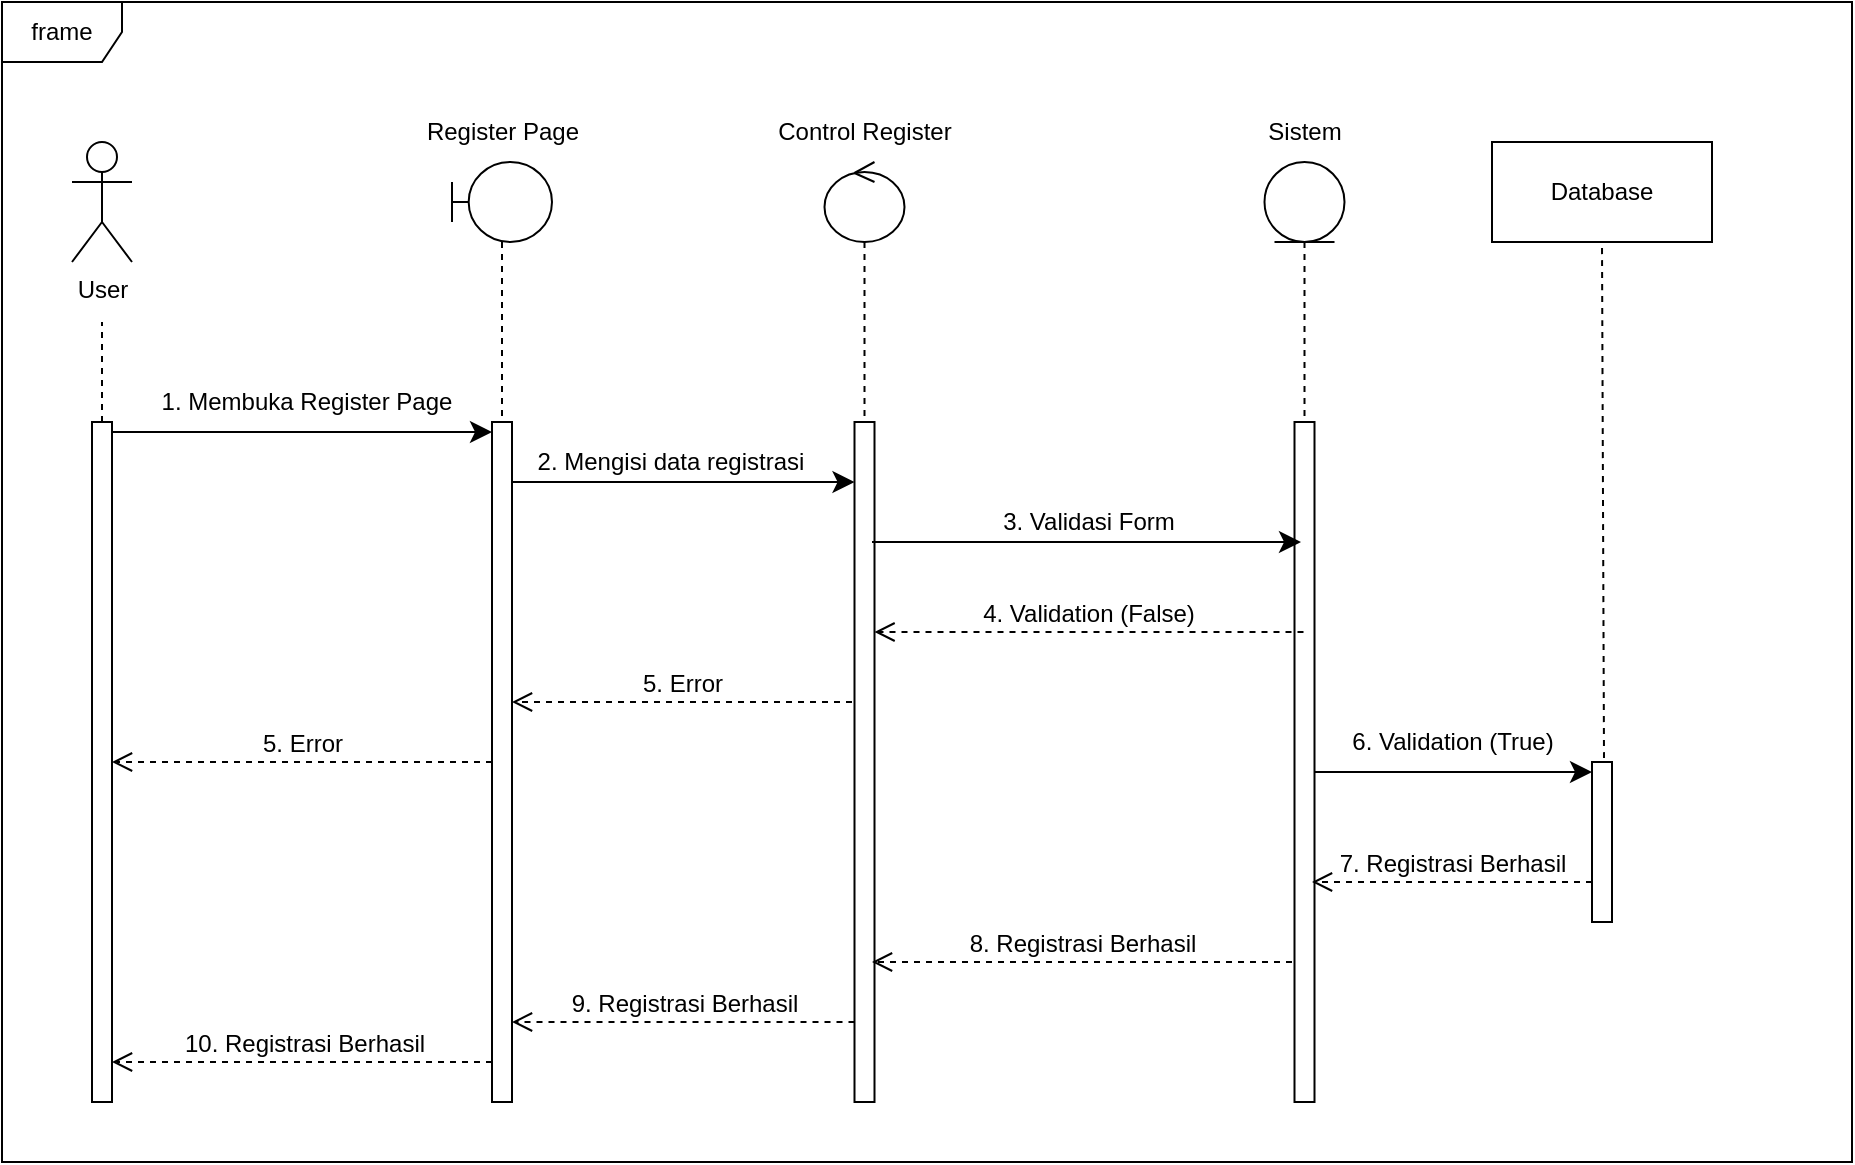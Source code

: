 <mxfile version="26.1.1">
  <diagram name="Page-1" id="TAQnq3kzfneEbVBHUY5p">
    <mxGraphModel dx="464" dy="823" grid="1" gridSize="10" guides="1" tooltips="1" connect="1" arrows="1" fold="1" page="1" pageScale="1" pageWidth="850" pageHeight="1100" math="0" shadow="0">
      <root>
        <mxCell id="0" />
        <mxCell id="1" parent="0" />
        <mxCell id="iQeLM1-3DoPmlmmyjXH5-2" value="frame" style="shape=umlFrame;whiteSpace=wrap;html=1;pointerEvents=0;" parent="1" vertex="1">
          <mxGeometry x="5" y="110" width="925" height="580" as="geometry" />
        </mxCell>
        <mxCell id="iQeLM1-3DoPmlmmyjXH5-3" value="User" style="shape=umlActor;verticalLabelPosition=bottom;verticalAlign=top;html=1;" parent="1" vertex="1">
          <mxGeometry x="40" y="180" width="30" height="60" as="geometry" />
        </mxCell>
        <mxCell id="iOsQXkImb65fX7CqrOVJ-7" style="edgeStyle=none;curved=0;rounded=0;orthogonalLoop=1;jettySize=auto;html=1;exitX=1;exitY=0;exitDx=0;exitDy=5;exitPerimeter=0;fontSize=12;startSize=8;endSize=8;" edge="1" parent="1" source="iQeLM1-3DoPmlmmyjXH5-4" target="iOsQXkImb65fX7CqrOVJ-1">
          <mxGeometry relative="1" as="geometry" />
        </mxCell>
        <mxCell id="iOsQXkImb65fX7CqrOVJ-8" value="1. Membuka Register Page" style="edgeLabel;html=1;align=center;verticalAlign=middle;resizable=0;points=[];fontSize=12;" vertex="1" connectable="0" parent="iOsQXkImb65fX7CqrOVJ-7">
          <mxGeometry x="0.018" y="-2" relative="1" as="geometry">
            <mxPoint y="-17" as="offset" />
          </mxGeometry>
        </mxCell>
        <mxCell id="iQeLM1-3DoPmlmmyjXH5-4" value="" style="html=1;points=[[0,0,0,0,5],[0,1,0,0,-5],[1,0,0,0,5],[1,1,0,0,-5]];perimeter=orthogonalPerimeter;outlineConnect=0;targetShapes=umlLifeline;portConstraint=eastwest;newEdgeStyle={&quot;curved&quot;:0,&quot;rounded&quot;:0};" parent="1" vertex="1">
          <mxGeometry x="50" y="320" width="10" height="340" as="geometry" />
        </mxCell>
        <mxCell id="iQeLM1-3DoPmlmmyjXH5-5" value="" style="endArrow=none;dashed=1;html=1;rounded=0;" parent="1" source="iQeLM1-3DoPmlmmyjXH5-4" edge="1">
          <mxGeometry width="50" height="50" relative="1" as="geometry">
            <mxPoint x="50" y="350" as="sourcePoint" />
            <mxPoint x="55" y="270" as="targetPoint" />
          </mxGeometry>
        </mxCell>
        <mxCell id="iQeLM1-3DoPmlmmyjXH5-12" value="" style="shape=umlLifeline;perimeter=lifelinePerimeter;whiteSpace=wrap;html=1;container=1;dropTarget=0;collapsible=0;recursiveResize=0;outlineConnect=0;portConstraint=eastwest;newEdgeStyle={&quot;curved&quot;:0,&quot;rounded&quot;:0};participant=umlBoundary;" parent="1" vertex="1">
          <mxGeometry x="230" y="190" width="50" height="420" as="geometry" />
        </mxCell>
        <mxCell id="iOsQXkImb65fX7CqrOVJ-1" value="" style="html=1;points=[[0,0,0,0,5],[0,1,0,0,-5],[1,0,0,0,5],[1,1,0,0,-5]];perimeter=orthogonalPerimeter;outlineConnect=0;targetShapes=umlLifeline;portConstraint=eastwest;newEdgeStyle={&quot;curved&quot;:0,&quot;rounded&quot;:0};" vertex="1" parent="iQeLM1-3DoPmlmmyjXH5-12">
          <mxGeometry x="20" y="130" width="10" height="340" as="geometry" />
        </mxCell>
        <mxCell id="iQeLM1-3DoPmlmmyjXH5-13" value="" style="shape=umlLifeline;perimeter=lifelinePerimeter;whiteSpace=wrap;html=1;container=1;dropTarget=0;collapsible=0;recursiveResize=0;outlineConnect=0;portConstraint=eastwest;newEdgeStyle={&quot;curved&quot;:0,&quot;rounded&quot;:0};participant=umlControl;" parent="1" vertex="1">
          <mxGeometry x="416.25" y="190" width="40" height="470" as="geometry" />
        </mxCell>
        <mxCell id="iOsQXkImb65fX7CqrOVJ-2" value="" style="html=1;points=[[0,0,0,0,5],[0,1,0,0,-5],[1,0,0,0,5],[1,1,0,0,-5]];perimeter=orthogonalPerimeter;outlineConnect=0;targetShapes=umlLifeline;portConstraint=eastwest;newEdgeStyle={&quot;curved&quot;:0,&quot;rounded&quot;:0};" vertex="1" parent="iQeLM1-3DoPmlmmyjXH5-13">
          <mxGeometry x="15" y="130" width="10" height="340" as="geometry" />
        </mxCell>
        <mxCell id="iQeLM1-3DoPmlmmyjXH5-15" value="" style="shape=umlLifeline;perimeter=lifelinePerimeter;whiteSpace=wrap;html=1;container=1;dropTarget=0;collapsible=0;recursiveResize=0;outlineConnect=0;portConstraint=eastwest;newEdgeStyle={&quot;curved&quot;:0,&quot;rounded&quot;:0};participant=umlEntity;" parent="1" vertex="1">
          <mxGeometry x="636.25" y="190" width="40" height="470" as="geometry" />
        </mxCell>
        <mxCell id="iOsQXkImb65fX7CqrOVJ-3" value="" style="html=1;points=[[0,0,0,0,5],[0,1,0,0,-5],[1,0,0,0,5],[1,1,0,0,-5]];perimeter=orthogonalPerimeter;outlineConnect=0;targetShapes=umlLifeline;portConstraint=eastwest;newEdgeStyle={&quot;curved&quot;:0,&quot;rounded&quot;:0};" vertex="1" parent="iQeLM1-3DoPmlmmyjXH5-15">
          <mxGeometry x="15" y="130" width="10" height="340" as="geometry" />
        </mxCell>
        <mxCell id="iOsQXkImb65fX7CqrOVJ-4" value="Register Page" style="text;html=1;align=center;verticalAlign=middle;whiteSpace=wrap;rounded=0;" vertex="1" parent="1">
          <mxGeometry x="212.5" y="160" width="85" height="30" as="geometry" />
        </mxCell>
        <mxCell id="iOsQXkImb65fX7CqrOVJ-5" value="Control Register" style="text;html=1;align=center;verticalAlign=middle;whiteSpace=wrap;rounded=0;" vertex="1" parent="1">
          <mxGeometry x="390" y="160" width="92.5" height="30" as="geometry" />
        </mxCell>
        <mxCell id="iOsQXkImb65fX7CqrOVJ-6" value="Sistem" style="text;html=1;align=center;verticalAlign=middle;whiteSpace=wrap;rounded=0;" vertex="1" parent="1">
          <mxGeometry x="610" y="160" width="92.5" height="30" as="geometry" />
        </mxCell>
        <mxCell id="iOsQXkImb65fX7CqrOVJ-9" style="edgeStyle=none;curved=0;rounded=0;orthogonalLoop=1;jettySize=auto;html=1;exitX=1;exitY=0;exitDx=0;exitDy=5;exitPerimeter=0;fontSize=12;startSize=8;endSize=8;" edge="1" parent="1">
          <mxGeometry relative="1" as="geometry">
            <mxPoint x="260" y="350" as="sourcePoint" />
            <mxPoint x="431.25" y="350" as="targetPoint" />
          </mxGeometry>
        </mxCell>
        <mxCell id="iOsQXkImb65fX7CqrOVJ-10" value="2. Mengisi data registrasi" style="edgeLabel;html=1;align=center;verticalAlign=middle;resizable=0;points=[];fontSize=12;" vertex="1" connectable="0" parent="iOsQXkImb65fX7CqrOVJ-9">
          <mxGeometry x="-0.077" y="1" relative="1" as="geometry">
            <mxPoint y="-9" as="offset" />
          </mxGeometry>
        </mxCell>
        <mxCell id="iOsQXkImb65fX7CqrOVJ-12" style="edgeStyle=none;curved=0;rounded=0;orthogonalLoop=1;jettySize=auto;html=1;exitX=1;exitY=0;exitDx=0;exitDy=5;exitPerimeter=0;fontSize=12;startSize=8;endSize=8;" edge="1" parent="1">
          <mxGeometry relative="1" as="geometry">
            <mxPoint x="440" y="380" as="sourcePoint" />
            <mxPoint x="654.5" y="380" as="targetPoint" />
          </mxGeometry>
        </mxCell>
        <mxCell id="iOsQXkImb65fX7CqrOVJ-13" value="3. Validasi Form" style="edgeLabel;html=1;align=center;verticalAlign=middle;resizable=0;points=[];fontSize=12;" vertex="1" connectable="0" parent="iOsQXkImb65fX7CqrOVJ-12">
          <mxGeometry x="0.007" y="-2" relative="1" as="geometry">
            <mxPoint y="-12" as="offset" />
          </mxGeometry>
        </mxCell>
        <mxCell id="iOsQXkImb65fX7CqrOVJ-16" value="Database" style="html=1;whiteSpace=wrap;" vertex="1" parent="1">
          <mxGeometry x="750" y="180" width="110" height="50" as="geometry" />
        </mxCell>
        <mxCell id="iOsQXkImb65fX7CqrOVJ-17" value="4. Validation (False)" style="html=1;verticalAlign=bottom;endArrow=open;dashed=1;endSize=8;curved=0;rounded=0;fontSize=12;" edge="1" parent="1" source="iQeLM1-3DoPmlmmyjXH5-15" target="iOsQXkImb65fX7CqrOVJ-2">
          <mxGeometry relative="1" as="geometry">
            <mxPoint x="600" y="460" as="sourcePoint" />
            <mxPoint x="520" y="460" as="targetPoint" />
          </mxGeometry>
        </mxCell>
        <mxCell id="iOsQXkImb65fX7CqrOVJ-19" value="" style="html=1;points=[[0,0,0,0,5],[0,1,0,0,-5],[1,0,0,0,5],[1,1,0,0,-5]];perimeter=orthogonalPerimeter;outlineConnect=0;targetShapes=umlLifeline;portConstraint=eastwest;newEdgeStyle={&quot;curved&quot;:0,&quot;rounded&quot;:0};" vertex="1" parent="1">
          <mxGeometry x="800" y="490" width="10" height="80" as="geometry" />
        </mxCell>
        <mxCell id="iOsQXkImb65fX7CqrOVJ-20" value="" style="endArrow=none;dashed=1;html=1;rounded=0;fontSize=12;startSize=8;endSize=8;curved=1;entryX=0.5;entryY=1;entryDx=0;entryDy=0;exitX=0.6;exitY=-0.025;exitDx=0;exitDy=0;exitPerimeter=0;" edge="1" parent="1" source="iOsQXkImb65fX7CqrOVJ-19" target="iOsQXkImb65fX7CqrOVJ-16">
          <mxGeometry width="50" height="50" relative="1" as="geometry">
            <mxPoint x="790" y="280" as="sourcePoint" />
            <mxPoint x="840" y="230" as="targetPoint" />
          </mxGeometry>
        </mxCell>
        <mxCell id="iOsQXkImb65fX7CqrOVJ-21" style="edgeStyle=none;curved=0;rounded=0;orthogonalLoop=1;jettySize=auto;html=1;entryX=0;entryY=0;entryDx=0;entryDy=5;entryPerimeter=0;fontSize=12;startSize=8;endSize=8;" edge="1" parent="1" source="iOsQXkImb65fX7CqrOVJ-3" target="iOsQXkImb65fX7CqrOVJ-19">
          <mxGeometry relative="1" as="geometry" />
        </mxCell>
        <mxCell id="iOsQXkImb65fX7CqrOVJ-22" value="6. Validation (True)" style="edgeLabel;html=1;align=center;verticalAlign=middle;resizable=0;points=[];fontSize=12;" vertex="1" connectable="0" parent="iOsQXkImb65fX7CqrOVJ-21">
          <mxGeometry x="-0.096" y="-1" relative="1" as="geometry">
            <mxPoint x="6" y="-16" as="offset" />
          </mxGeometry>
        </mxCell>
        <mxCell id="iOsQXkImb65fX7CqrOVJ-23" value="7. Registrasi Berhasil" style="html=1;verticalAlign=bottom;endArrow=open;dashed=1;endSize=8;curved=0;rounded=0;fontSize=12;" edge="1" parent="1" source="iOsQXkImb65fX7CqrOVJ-19">
          <mxGeometry relative="1" as="geometry">
            <mxPoint x="800" y="550" as="sourcePoint" />
            <mxPoint x="660" y="550" as="targetPoint" />
          </mxGeometry>
        </mxCell>
        <mxCell id="iOsQXkImb65fX7CqrOVJ-24" value="5. Error" style="html=1;verticalAlign=bottom;endArrow=open;dashed=1;endSize=8;curved=0;rounded=0;fontSize=12;" edge="1" parent="1">
          <mxGeometry relative="1" as="geometry">
            <mxPoint x="430" y="460" as="sourcePoint" />
            <mxPoint x="260" y="460" as="targetPoint" />
          </mxGeometry>
        </mxCell>
        <mxCell id="iOsQXkImb65fX7CqrOVJ-27" value="8. Registrasi Berhasil" style="html=1;verticalAlign=bottom;endArrow=open;dashed=1;endSize=8;curved=0;rounded=0;fontSize=12;" edge="1" parent="1">
          <mxGeometry relative="1" as="geometry">
            <mxPoint x="650" y="590" as="sourcePoint" />
            <mxPoint x="440" y="590" as="targetPoint" />
            <mxPoint as="offset" />
          </mxGeometry>
        </mxCell>
        <mxCell id="iOsQXkImb65fX7CqrOVJ-28" value="9. Registrasi Berhasil" style="html=1;verticalAlign=bottom;endArrow=open;dashed=1;endSize=8;curved=0;rounded=0;fontSize=12;" edge="1" parent="1" source="iOsQXkImb65fX7CqrOVJ-2">
          <mxGeometry relative="1" as="geometry">
            <mxPoint x="425" y="620" as="sourcePoint" />
            <mxPoint x="260" y="620" as="targetPoint" />
            <mxPoint as="offset" />
            <Array as="points">
              <mxPoint x="260" y="620" />
            </Array>
          </mxGeometry>
        </mxCell>
        <mxCell id="iOsQXkImb65fX7CqrOVJ-29" value="5. Error" style="html=1;verticalAlign=bottom;endArrow=open;dashed=1;endSize=8;curved=0;rounded=0;fontSize=12;" edge="1" parent="1" source="iOsQXkImb65fX7CqrOVJ-1" target="iQeLM1-3DoPmlmmyjXH5-4">
          <mxGeometry relative="1" as="geometry">
            <mxPoint x="240" y="480" as="sourcePoint" />
            <mxPoint x="70" y="480" as="targetPoint" />
          </mxGeometry>
        </mxCell>
        <mxCell id="iOsQXkImb65fX7CqrOVJ-30" value="10. Registrasi Berhasil" style="html=1;verticalAlign=bottom;endArrow=open;dashed=1;endSize=8;curved=0;rounded=0;fontSize=12;" edge="1" parent="1">
          <mxGeometry x="-0.006" relative="1" as="geometry">
            <mxPoint x="250" y="640.0" as="sourcePoint" />
            <mxPoint x="60.0" y="640.0" as="targetPoint" />
            <mxPoint as="offset" />
            <Array as="points" />
          </mxGeometry>
        </mxCell>
      </root>
    </mxGraphModel>
  </diagram>
</mxfile>
